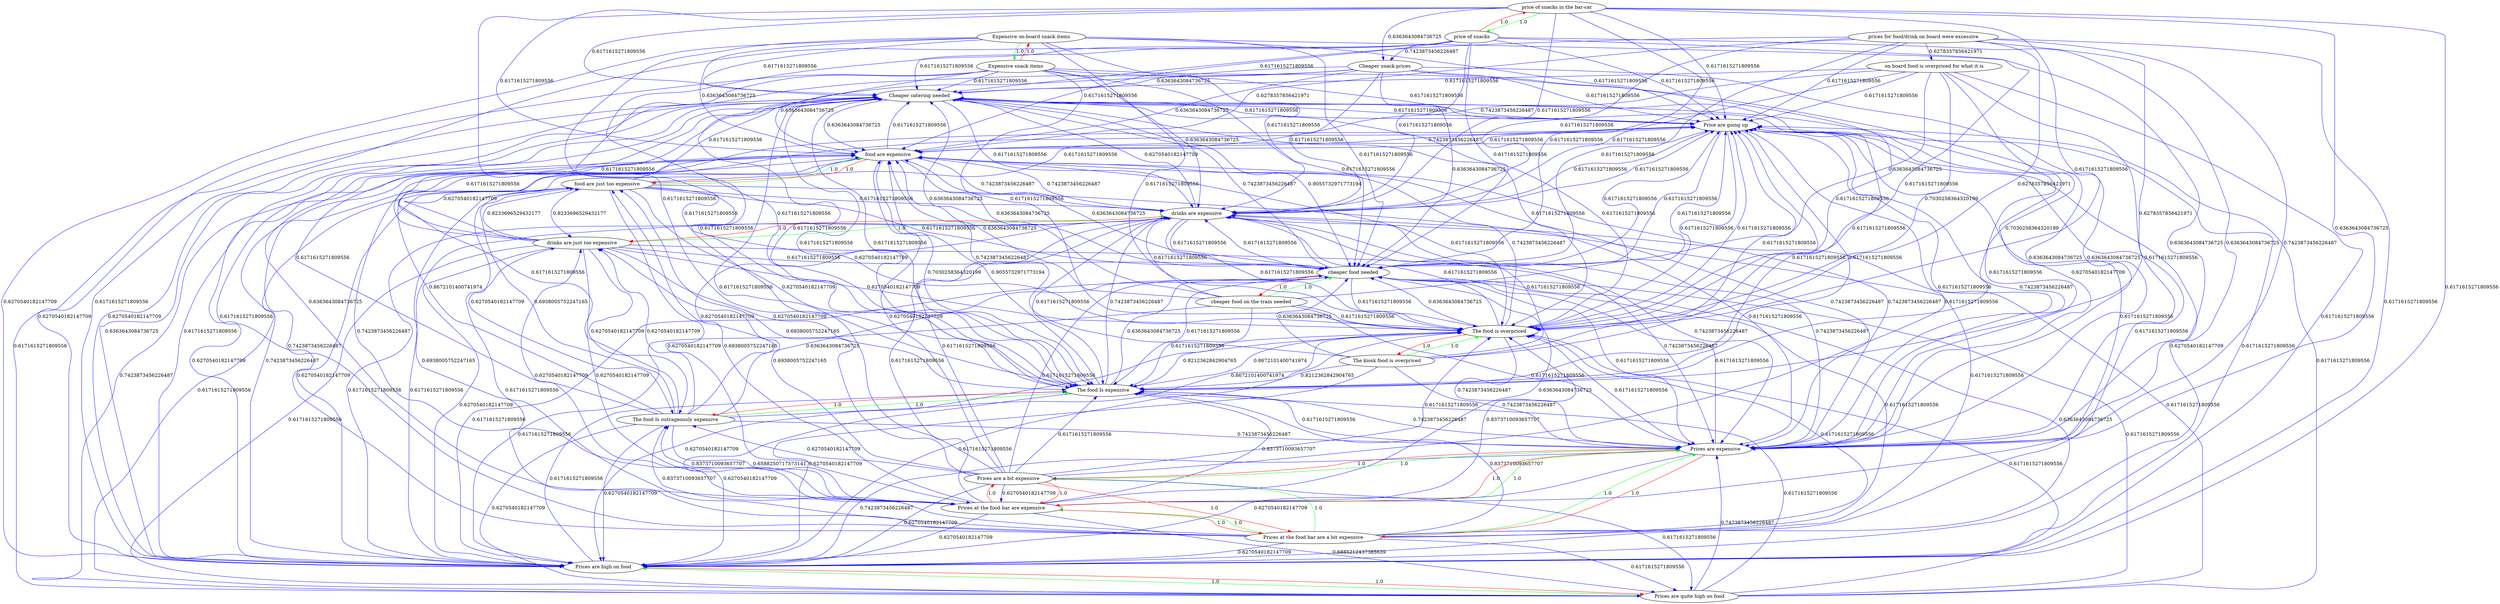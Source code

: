 digraph rawGraph {
"Cheaper catering needed";"Cheaper snack prices";"Expensive on-board snack items";"Expensive snack items";"Price are going up";"Prices are quite high on food";"Prices are high on food";"Prices at the food bar are a bit expensive";"Prices at the food bar are expensive";"Prices are expensive";"Prices are a bit expensive";"The food Is outrageously expensive";"The food Is expensive";"The kiosk food is overpriced";"The food is overpriced";"cheaper food on the train needed";"cheaper food needed";"drinks are just too expensive";"drinks are expensive";"food are just too expensive";"food are expensive";"on board food is overpriced for what it is";"price of snacks in the bar-car";"price of snacks";"prices for food/drink on board were excessive";"Cheaper snack prices" -> "Cheaper catering needed" [label=0.6363643084736725] [color=blue]
"Expensive on-board snack items" -> "Expensive snack items" [label=1.0] [color=green]
"Expensive snack items" -> "Expensive on-board snack items" [label=1.0] [color=red]
"Prices are quite high on food" -> "Prices are high on food" [label=1.0] [color=green]
"Prices are high on food" -> "Prices are quite high on food" [label=1.0] [color=red]
"Prices are high on food" -> "Price are going up" [label=0.6171615271809556] [color=blue]
"Prices are quite high on food" -> "Price are going up" [label=0.6171615271809556] [color=blue]
"Prices at the food bar are a bit expensive" -> "Prices at the food bar are expensive" [label=1.0] [color=green]
"Prices at the food bar are expensive" -> "Prices are expensive" [label=1.0] [color=green]
"Prices at the food bar are a bit expensive" -> "Prices are a bit expensive" [label=1.0] [color=green]
"Prices are a bit expensive" -> "Prices are expensive" [label=1.0] [color=green]
"Prices at the food bar are a bit expensive" -> "Prices are expensive" [label=1.0] [color=green]
"Prices at the food bar are expensive" -> "Prices at the food bar are a bit expensive" [label=1.0] [color=red]
"Prices at the food bar are expensive" -> "Prices are a bit expensive" [label=1.0] [color=red]
"Prices are expensive" -> "Prices at the food bar are a bit expensive" [label=1.0] [color=red]
"Prices are expensive" -> "Prices at the food bar are expensive" [label=1.0] [color=red]
"Prices are expensive" -> "Prices are a bit expensive" [label=1.0] [color=red]
"Prices are a bit expensive" -> "Prices at the food bar are a bit expensive" [label=1.0] [color=red]
"Prices are a bit expensive" -> "Prices at the food bar are expensive" [label=1.0] [color=red]
"Expensive snack items" -> "Prices are expensive" [label=0.6363643084736725] [color=blue]
"Prices are high on food" -> "Prices are expensive" [label=0.7423873456226487] [color=blue]
"Prices are expensive" -> "Prices are high on food" [label=0.6270540182147709] [color=blue]
"Prices at the food bar are expensive" -> "Prices are quite high on food" [label=0.6885212437385639] [color=blue]
"Price are going up" -> "Prices are expensive" [label=0.7423873456226487] [color=blue]
"Prices are expensive" -> "Price are going up" [label=0.6171615271809556] [color=blue]
"Cheaper snack prices" -> "Prices are expensive" [label=0.6363643084736725] [color=blue]
"Cheaper snack prices" -> "Prices are high on food" [label=0.6270540182147709] [color=blue]
"Expensive on-board snack items" -> "Prices are expensive" [label=0.6363643084736725] [color=blue]
"Expensive snack items" -> "Prices are high on food" [label=0.6270540182147709] [color=blue]
"Expensive snack items" -> "Price are going up" [label=0.6171615271809556] [color=blue]
"Price are going up" -> "Prices are high on food" [label=0.6270540182147709] [color=blue]
"Prices are quite high on food" -> "Prices are expensive" [label=0.7423873456226487] [color=blue]
"Prices at the food bar are a bit expensive" -> "Prices are high on food" [label=0.6270540182147709] [color=blue]
"Prices at the food bar are a bit expensive" -> "Price are going up" [label=0.6171615271809556] [color=blue]
"Prices at the food bar are expensive" -> "Prices are high on food" [label=0.6270540182147709] [color=blue]
"Prices at the food bar are expensive" -> "Price are going up" [label=0.6171615271809556] [color=blue]
"Prices are a bit expensive" -> "Prices are high on food" [label=0.6270540182147709] [color=blue]
"Prices are a bit expensive" -> "Price are going up" [label=0.6171615271809556] [color=blue]
"Expensive on-board snack items" -> "Prices are high on food" [label=0.6270540182147709] [color=blue]
"Expensive on-board snack items" -> "Price are going up" [label=0.6171615271809556] [color=blue]
"The food Is outrageously expensive" -> "The food Is expensive" [label=1.0] [color=green]
"The food Is expensive" -> "The food Is outrageously expensive" [label=1.0] [color=red]
"The food Is expensive" -> "Prices are expensive" [label=0.7423873456226487] [color=blue]
"Prices at the food bar are expensive" -> "The food Is outrageously expensive" [label=0.8373710093657707] [color=blue]
"The food Is outrageously expensive" -> "Prices at the food bar are expensive" [label=0.6588250717573141] [color=blue]
"The food Is expensive" -> "Prices are high on food" [label=0.6270540182147709] [color=blue]
"Prices at the food bar are a bit expensive" -> "The food Is outrageously expensive" [label=0.8373710093657707] [color=blue]
"Prices at the food bar are expensive" -> "The food Is expensive" [label=0.8373710093657707] [color=blue]
"The food Is outrageously expensive" -> "Prices are expensive" [label=0.7423873456226487] [color=blue]
"The food Is outrageously expensive" -> "Prices are high on food" [label=0.6270540182147709] [color=blue]
"The kiosk food is overpriced" -> "The food is overpriced" [label=1.0] [color=green]
"The food is overpriced" -> "The kiosk food is overpriced" [label=1.0] [color=red]
"The food Is expensive" -> "The food is overpriced" [label=0.8672101400741974] [color=blue]
"The food is overpriced" -> "The food Is expensive" [label=0.8212362842904765] [color=blue]
"Prices are high on food" -> "The food is overpriced" [label=0.6171615271809556] [color=blue]
"Prices at the food bar are expensive" -> "The food is overpriced" [label=0.8373710093657707] [color=blue]
"The kiosk food is overpriced" -> "The food Is expensive" [label=0.8212362842904765] [color=blue]
"The food is overpriced" -> "Prices are expensive" [label=0.7423873456226487] [color=blue]
"The food is overpriced" -> "Prices are high on food" [label=0.6270540182147709] [color=blue]
"The kiosk food is overpriced" -> "Prices are expensive" [label=0.7423873456226487] [color=blue]
"The kiosk food is overpriced" -> "Prices are high on food" [label=0.6270540182147709] [color=blue]
"cheaper food on the train needed" -> "cheaper food needed" [label=1.0] [color=green]
"cheaper food needed" -> "cheaper food on the train needed" [label=1.0] [color=red]
"The food is overpriced" -> "cheaper food needed" [label=0.6363643084736725] [color=blue]
"The food Is expensive" -> "cheaper food needed" [label=0.6363643084736725] [color=blue]
"cheaper food needed" -> "Cheaper catering needed" [label=0.7423873456226487] [color=blue]
"Cheaper catering needed" -> "cheaper food needed" [label=0.9055732971773194] [color=blue]
"Prices are high on food" -> "cheaper food needed" [label=0.6363643084736725] [color=blue]
"Cheaper snack prices" -> "cheaper food needed" [label=0.6363643084736725] [color=blue]
"Prices at the food bar are expensive" -> "cheaper food needed" [label=0.6363643084736725] [color=blue]
"The kiosk food is overpriced" -> "cheaper food needed" [label=0.6363643084736725] [color=blue]
"drinks are just too expensive" -> "drinks are expensive" [label=1.0] [color=green]
"drinks are expensive" -> "drinks are just too expensive" [label=1.0] [color=red]
"Expensive snack items" -> "drinks are expensive" [label=0.6363643084736725] [color=blue]
"The food Is expensive" -> "drinks are expensive" [label=0.7423873456226487] [color=blue]
"Prices are expensive" -> "drinks are expensive" [label=0.7423873456226487] [color=blue]
"drinks are expensive" -> "Prices are expensive" [label=0.7423873456226487] [color=blue]
"Prices are a bit expensive" -> "drinks are just too expensive" [label=0.6938005752247165] [color=blue]
"food are just too expensive" -> "food are expensive" [label=1.0] [color=green]
"food are expensive" -> "food are just too expensive" [label=1.0] [color=red]
"food are expensive" -> "The food is overpriced" [label=0.6171615271809556] [color=blue]
"The food is overpriced" -> "food are expensive" [label=0.7423873456226487] [color=blue]
"Expensive snack items" -> "food are expensive" [label=0.6363643084736725] [color=blue]
"food are expensive" -> "The food Is expensive" [label=0.7030258364320199] [color=blue]
"The food Is expensive" -> "food are expensive" [label=0.9055732971773194] [color=blue]
"The food Is outrageously expensive" -> "food are just too expensive" [label=0.6938005752247165] [color=blue]
"food are just too expensive" -> "The food Is outrageously expensive" [label=0.6270540182147709] [color=blue]
"food are expensive" -> "Prices are expensive" [label=0.7423873456226487] [color=blue]
"Prices are expensive" -> "food are expensive" [label=0.7423873456226487] [color=blue]
"Prices are a bit expensive" -> "food are just too expensive" [label=0.6938005752247165] [color=blue]
"Prices at the food bar are expensive" -> "food are just too expensive" [label=0.6938005752247165] [color=blue]
"food are expensive" -> "cheaper food needed" [label=0.6363643084736725] [color=blue]
"cheaper food needed" -> "food are expensive" [label=0.6363643084736725] [color=blue]
"food are expensive" -> "Prices are high on food" [label=0.6270540182147709] [color=blue]
"Prices are high on food" -> "food are expensive" [label=0.7423873456226487] [color=blue]
"food are expensive" -> "drinks are expensive" [label=0.7423873456226487] [color=blue]
"drinks are expensive" -> "food are expensive" [label=0.7423873456226487] [color=blue]
"drinks are just too expensive" -> "food are just too expensive" [label=0.8233696529432177] [color=blue]
"food are just too expensive" -> "drinks are just too expensive" [label=0.8233696529432177] [color=blue]
"Prices at the food bar are expensive" -> "food are expensive" [label=0.7423873456226487] [color=blue]
"The kiosk food is overpriced" -> "food are expensive" [label=0.7423873456226487] [color=blue]
"on board food is overpriced for what it is" -> "The food is overpriced" [label=0.7030258364320199] [color=blue]
"on board food is overpriced for what it is" -> "food are expensive" [label=0.7423873456226487] [color=blue]
"on board food is overpriced for what it is" -> "cheaper food needed" [label=0.6363643084736725] [color=blue]
"price of snacks in the bar-car" -> "price of snacks" [label=1.0] [color=green]
"price of snacks" -> "price of snacks in the bar-car" [label=1.0] [color=red]
"price of snacks" -> "Prices are expensive" [label=0.6363643084736725] [color=blue]
"price of snacks" -> "Cheaper snack prices" [label=0.7423873456226487] [color=blue]
"price of snacks in the bar-car" -> "Prices are expensive" [label=0.6363643084736725] [color=blue]
"prices for food/drink on board were excessive" -> "on board food is overpriced for what it is" [label=0.6278357856421971] [color=blue]
"prices for food/drink on board were excessive" -> "Prices are expensive" [label=0.7423873456226487] [color=blue]
"prices for food/drink on board were excessive" -> "Price are going up" [label=0.6171615271809556] [color=blue]
"prices for food/drink on board were excessive" -> "The food is overpriced" [label=0.6278357856421971] [color=blue]
"Cheaper catering needed" -> "food are expensive" [label=0.6363643084736725] [color=blue]
"Cheaper snack prices" -> "The food is overpriced" [label=0.6171615271809556] [color=blue]
"Cheaper snack prices" -> "food are expensive" [label=0.6363643084736725] [color=blue]
"Cheaper snack prices" -> "Price are going up" [label=0.6171615271809556] [color=blue]
"Cheaper snack prices" -> "drinks are expensive" [label=0.6171615271809556] [color=blue]
"Expensive on-board snack items" -> "The food is overpriced" [label=0.6171615271809556] [color=blue]
"Expensive on-board snack items" -> "food are expensive" [label=0.6363643084736725] [color=blue]
"Expensive on-board snack items" -> "cheaper food needed" [label=0.6171615271809556] [color=blue]
"Expensive on-board snack items" -> "drinks are expensive" [label=0.6171615271809556] [color=blue]
"Expensive snack items" -> "The food is overpriced" [label=0.6171615271809556] [color=blue]
"Expensive snack items" -> "The food Is expensive" [label=0.6171615271809556] [color=blue]
"Expensive snack items" -> "cheaper food needed" [label=0.6171615271809556] [color=blue]
"Price are going up" -> "The food is overpriced" [label=0.6171615271809556] [color=blue]
"Price are going up" -> "food are expensive" [label=0.7423873456226487] [color=blue]
"Price are going up" -> "cheaper food needed" [label=0.6171615271809556] [color=blue]
"Price are going up" -> "drinks are expensive" [label=0.6171615271809556] [color=blue]
"Prices are quite high on food" -> "The food is overpriced" [label=0.6171615271809556] [color=blue]
"Prices are quite high on food" -> "food are expensive" [label=0.7423873456226487] [color=blue]
"Prices are quite high on food" -> "cheaper food needed" [label=0.6171615271809556] [color=blue]
"Prices are quite high on food" -> "drinks are expensive" [label=0.6171615271809556] [color=blue]
"Prices are high on food" -> "The food Is expensive" [label=0.6171615271809556] [color=blue]
"Prices are high on food" -> "Cheaper catering needed" [label=0.6363643084736725] [color=blue]
"Prices are high on food" -> "drinks are expensive" [label=0.6171615271809556] [color=blue]
"Prices at the food bar are a bit expensive" -> "The food is overpriced" [label=0.6171615271809556] [color=blue]
"Prices at the food bar are a bit expensive" -> "food are expensive" [label=0.7423873456226487] [color=blue]
"Prices at the food bar are a bit expensive" -> "The food Is expensive" [label=0.8373710093657707] [color=blue]
"Prices at the food bar are a bit expensive" -> "Cheaper catering needed" [label=0.6171615271809556] [color=blue]
"Prices at the food bar are a bit expensive" -> "food are just too expensive" [label=0.6938005752247165] [color=blue]
"Prices at the food bar are a bit expensive" -> "cheaper food needed" [label=0.6171615271809556] [color=blue]
"Prices at the food bar are a bit expensive" -> "Prices are quite high on food" [label=0.6171615271809556] [color=blue]
"Prices at the food bar are a bit expensive" -> "drinks are expensive" [label=0.6171615271809556] [color=blue]
"Prices at the food bar are a bit expensive" -> "drinks are just too expensive" [label=0.6171615271809556] [color=blue]
"Prices at the food bar are expensive" -> "Cheaper catering needed" [label=0.6363643084736725] [color=blue]
"Prices at the food bar are expensive" -> "drinks are just too expensive" [label=0.6270540182147709] [color=blue]
"Prices at the food bar are expensive" -> "drinks are expensive" [label=0.6171615271809556] [color=blue]
"Prices are expensive" -> "The food is overpriced" [label=0.6171615271809556] [color=blue]
"Prices are expensive" -> "The food Is expensive" [label=0.6171615271809556] [color=blue]
"Prices are expensive" -> "Cheaper catering needed" [label=0.6270540182147709] [color=blue]
"Prices are expensive" -> "cheaper food needed" [label=0.6171615271809556] [color=blue]
"Prices are a bit expensive" -> "The food is overpriced" [label=0.6171615271809556] [color=blue]
"Prices are a bit expensive" -> "The food Is expensive" [label=0.6171615271809556] [color=blue]
"Prices are a bit expensive" -> "food are expensive" [label=0.6270540182147709] [color=blue]
"Prices are a bit expensive" -> "The food Is outrageously expensive" [label=0.6270540182147709] [color=blue]
"Prices are a bit expensive" -> "Cheaper catering needed" [label=0.6171615271809556] [color=blue]
"Prices are a bit expensive" -> "cheaper food needed" [label=0.6171615271809556] [color=blue]
"Prices are a bit expensive" -> "drinks are expensive" [label=0.6171615271809556] [color=blue]
"The food Is outrageously expensive" -> "The food is overpriced" [label=0.8672101400741974] [color=blue]
"The food Is outrageously expensive" -> "food are expensive" [label=0.8672101400741974] [color=blue]
"The food Is outrageously expensive" -> "Cheaper catering needed" [label=0.6171615271809556] [color=blue]
"The food Is outrageously expensive" -> "cheaper food needed" [label=0.6363643084736725] [color=blue]
"The food Is outrageously expensive" -> "Price are going up" [label=0.6171615271809556] [color=blue]
"The food Is outrageously expensive" -> "Prices are quite high on food" [label=0.6270540182147709] [color=blue]
"The food Is outrageously expensive" -> "drinks are just too expensive" [label=0.6270540182147709] [color=blue]
"The food Is outrageously expensive" -> "drinks are expensive" [label=0.6270540182147709] [color=blue]
"The food Is expensive" -> "Cheaper catering needed" [label=0.6171615271809556] [color=blue]
"The food Is expensive" -> "Price are going up" [label=0.6171615271809556] [color=blue]
"The kiosk food is overpriced" -> "Cheaper catering needed" [label=0.6171615271809556] [color=blue]
"The kiosk food is overpriced" -> "Price are going up" [label=0.6171615271809556] [color=blue]
"The kiosk food is overpriced" -> "drinks are expensive" [label=0.6171615271809556] [color=blue]
"The food is overpriced" -> "Cheaper catering needed" [label=0.6171615271809556] [color=blue]
"The food is overpriced" -> "Price are going up" [label=0.6171615271809556] [color=blue]
"The food is overpriced" -> "drinks are expensive" [label=0.6171615271809556] [color=blue]
"cheaper food on the train needed" -> "food are expensive" [label=0.6363643084736725] [color=blue]
"cheaper food on the train needed" -> "Cheaper catering needed" [label=0.6363643084736725] [color=blue]
"cheaper food needed" -> "The food is overpriced" [label=0.6171615271809556] [color=blue]
"cheaper food needed" -> "The food Is expensive" [label=0.6171615271809556] [color=blue]
"cheaper food needed" -> "Prices are expensive" [label=0.6171615271809556] [color=blue]
"cheaper food needed" -> "Prices are high on food" [label=0.6171615271809556] [color=blue]
"cheaper food needed" -> "drinks are expensive" [label=0.6171615271809556] [color=blue]
"drinks are just too expensive" -> "food are expensive" [label=0.6270540182147709] [color=blue]
"drinks are just too expensive" -> "The food Is outrageously expensive" [label=0.6270540182147709] [color=blue]
"drinks are just too expensive" -> "Prices are expensive" [label=0.7423873456226487] [color=blue]
"drinks are expensive" -> "The food is overpriced" [label=0.6171615271809556] [color=blue]
"drinks are expensive" -> "The food Is expensive" [label=0.6171615271809556] [color=blue]
"drinks are expensive" -> "Cheaper catering needed" [label=0.6270540182147709] [color=blue]
"drinks are expensive" -> "cheaper food needed" [label=0.6171615271809556] [color=blue]
"drinks are expensive" -> "Prices are high on food" [label=0.6171615271809556] [color=blue]
"drinks are expensive" -> "Price are going up" [label=0.6171615271809556] [color=blue]
"food are just too expensive" -> "The food is overpriced" [label=0.6270540182147709] [color=blue]
"food are just too expensive" -> "The food Is expensive" [label=0.6270540182147709] [color=blue]
"food are just too expensive" -> "Cheaper catering needed" [label=0.6171615271809556] [color=blue]
"food are just too expensive" -> "Prices are expensive" [label=0.6171615271809556] [color=blue]
"food are just too expensive" -> "cheaper food needed" [label=0.6171615271809556] [color=blue]
"food are just too expensive" -> "Prices are high on food" [label=0.6270540182147709] [color=blue]
"food are just too expensive" -> "Price are going up" [label=0.6171615271809556] [color=blue]
"food are just too expensive" -> "drinks are expensive" [label=0.6171615271809556] [color=blue]
"food are just too expensive" -> "Prices are quite high on food" [label=0.6171615271809556] [color=blue]
"food are just too expensive" -> "Prices at the food bar are expensive" [label=0.6270540182147709] [color=blue]
"food are expensive" -> "Cheaper catering needed" [label=0.6171615271809556] [color=blue]
"food are expensive" -> "Price are going up" [label=0.6171615271809556] [color=blue]
"on board food is overpriced for what it is" -> "The food Is expensive" [label=0.7030258364320199] [color=blue]
"on board food is overpriced for what it is" -> "Cheaper catering needed" [label=0.6171615271809556] [color=blue]
"on board food is overpriced for what it is" -> "Prices are expensive" [label=0.6171615271809556] [color=blue]
"on board food is overpriced for what it is" -> "Prices are high on food" [label=0.6171615271809556] [color=blue]
"on board food is overpriced for what it is" -> "Price are going up" [label=0.6171615271809556] [color=blue]
"on board food is overpriced for what it is" -> "drinks are expensive" [label=0.6171615271809556] [color=blue]
"price of snacks in the bar-car" -> "The food is overpriced" [label=0.6171615271809556] [color=blue]
"price of snacks in the bar-car" -> "food are expensive" [label=0.6171615271809556] [color=blue]
"price of snacks in the bar-car" -> "The food Is expensive" [label=0.6171615271809556] [color=blue]
"price of snacks in the bar-car" -> "Cheaper catering needed" [label=0.6171615271809556] [color=blue]
"price of snacks in the bar-car" -> "Prices are high on food" [label=0.6171615271809556] [color=blue]
"price of snacks in the bar-car" -> "cheaper food needed" [label=0.6171615271809556] [color=blue]
"price of snacks in the bar-car" -> "Price are going up" [label=0.6171615271809556] [color=blue]
"price of snacks in the bar-car" -> "Cheaper snack prices" [label=0.6363643084736725] [color=blue]
"price of snacks in the bar-car" -> "drinks are expensive" [label=0.6171615271809556] [color=blue]
"price of snacks" -> "The food is overpriced" [label=0.6171615271809556] [color=blue]
"price of snacks" -> "food are expensive" [label=0.6171615271809556] [color=blue]
"price of snacks" -> "The food Is expensive" [label=0.6171615271809556] [color=blue]
"price of snacks" -> "Cheaper catering needed" [label=0.6171615271809556] [color=blue]
"price of snacks" -> "Prices are high on food" [label=0.6171615271809556] [color=blue]
"price of snacks" -> "cheaper food needed" [label=0.6171615271809556] [color=blue]
"price of snacks" -> "Price are going up" [label=0.6171615271809556] [color=blue]
"price of snacks" -> "drinks are expensive" [label=0.6171615271809556] [color=blue]
"prices for food/drink on board were excessive" -> "The food Is expensive" [label=0.6278357856421971] [color=blue]
"prices for food/drink on board were excessive" -> "food are expensive" [label=0.6278357856421971] [color=blue]
"prices for food/drink on board were excessive" -> "Cheaper catering needed" [label=0.6171615271809556] [color=blue]
"prices for food/drink on board were excessive" -> "Prices are high on food" [label=0.6171615271809556] [color=blue]
"prices for food/drink on board were excessive" -> "cheaper food needed" [label=0.6171615271809556] [color=blue]
"prices for food/drink on board were excessive" -> "drinks are expensive" [label=0.6171615271809556] [color=blue]
"Cheaper catering needed" -> "The food is overpriced" [label=0.6171615271809556] [color=blue]
"Cheaper catering needed" -> "The food Is expensive" [label=0.6171615271809556] [color=blue]
"Cheaper catering needed" -> "Prices are expensive" [label=0.6171615271809556] [color=blue]
"Cheaper catering needed" -> "Prices are high on food" [label=0.6171615271809556] [color=blue]
"Cheaper catering needed" -> "Price are going up" [label=0.6171615271809556] [color=blue]
"Cheaper catering needed" -> "drinks are expensive" [label=0.6171615271809556] [color=blue]
"Cheaper snack prices" -> "The food Is expensive" [label=0.6171615271809556] [color=blue]
"Expensive on-board snack items" -> "The food Is expensive" [label=0.6171615271809556] [color=blue]
"Expensive on-board snack items" -> "Cheaper catering needed" [label=0.6171615271809556] [color=blue]
"Expensive snack items" -> "Cheaper catering needed" [label=0.6171615271809556] [color=blue]
"Price are going up" -> "The food Is expensive" [label=0.6171615271809556] [color=blue]
"Price are going up" -> "Cheaper catering needed" [label=0.6171615271809556] [color=blue]
"Prices are quite high on food" -> "The food Is expensive" [label=0.6171615271809556] [color=blue]
"Prices are quite high on food" -> "Cheaper catering needed" [label=0.6171615271809556] [color=blue]
"Prices are a bit expensive" -> "Prices are quite high on food" [label=0.6171615271809556] [color=blue]
"Prices are a bit expensive" -> "Prices at the food bar are expensive" [label=0.6270540182147709] [color=blue]
"cheaper food on the train needed" -> "The food is overpriced" [label=0.6171615271809556] [color=blue]
"cheaper food on the train needed" -> "The food Is expensive" [label=0.6171615271809556] [color=blue]
"cheaper food on the train needed" -> "Prices are expensive" [label=0.6171615271809556] [color=blue]
"cheaper food on the train needed" -> "Prices are high on food" [label=0.6171615271809556] [color=blue]
"cheaper food on the train needed" -> "Price are going up" [label=0.6171615271809556] [color=blue]
"cheaper food on the train needed" -> "drinks are expensive" [label=0.6171615271809556] [color=blue]
"cheaper food needed" -> "Price are going up" [label=0.6171615271809556] [color=blue]
"drinks are just too expensive" -> "The food is overpriced" [label=0.6270540182147709] [color=blue]
"drinks are just too expensive" -> "The food Is expensive" [label=0.6270540182147709] [color=blue]
"drinks are just too expensive" -> "Cheaper catering needed" [label=0.6171615271809556] [color=blue]
"drinks are just too expensive" -> "cheaper food needed" [label=0.6171615271809556] [color=blue]
"drinks are just too expensive" -> "Prices are high on food" [label=0.6270540182147709] [color=blue]
"drinks are just too expensive" -> "Price are going up" [label=0.6171615271809556] [color=blue]
"drinks are just too expensive" -> "Prices are quite high on food" [label=0.6171615271809556] [color=blue]
"drinks are just too expensive" -> "Prices at the food bar are expensive" [label=0.6270540182147709] [color=blue]
}